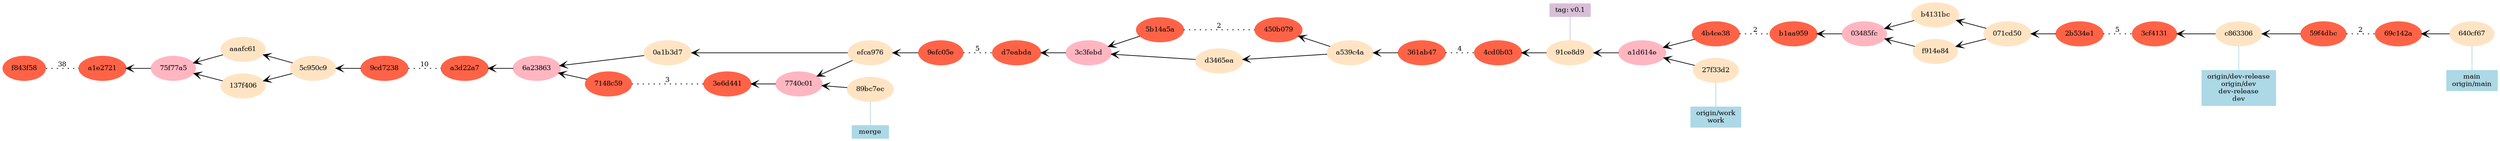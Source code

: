 digraph G {
   graph[rankdir="LR", fontsize=10.0, bgcolor="white"];
   node[shape=ellipse, fontsize=10.0, style="filled"];
   edge[weight=2, penwidth=1.0, fontsize=10.0, arrowtail="open", dir="back"];

   // label cnode, mnode and snodes
   "640cf67" [label="640cf67", color="bisque"];
   "69c142a" [label="69c142a", color="tomato"];
   "59f4dbc" [label="59f4dbc", color="tomato"];
   "c863306" [label="c863306", color="bisque"];
   "3cf4131" [label="3cf4131", color="tomato"];
   "2b534e1" [label="2b534e1", color="tomato"];
   "071cd50" [label="071cd50", color="bisque"];
   "b4131bc" [label="b4131bc", color="bisque"];
   "f914e84" [label="f914e84", color="bisque"];
   "03485fc" [label="03485fc", color="lightpink"];
   "b1aa959" [label="b1aa959", color="tomato"];
   "4b4ce38" [label="4b4ce38", color="tomato"];
   "27f33d2" [label="27f33d2", color="bisque"];
   "a1d614e" [label="a1d614e", color="lightpink"];
   "91ce8d9" [label="91ce8d9", color="bisque"];
   "4cd0b03" [label="4cd0b03", color="tomato"];
   "361ab47" [label="361ab47", color="tomato"];
   "a539c4a" [label="a539c4a", color="bisque"];
   "450b079" [label="450b079", color="tomato"];
   "5b14a5a" [label="5b14a5a", color="tomato"];
   "d3465ea" [label="d3465ea", color="bisque"];
   "3c3febd" [label="3c3febd", color="lightpink"];
   "d7eabda" [label="d7eabda", color="tomato"];
   "9efc05e" [label="9efc05e", color="tomato"];
   "efca976" [label="efca976", color="bisque"];
   "0a1b3d7" [label="0a1b3d7", color="bisque"];
   "89bc7ec" [label="89bc7ec", color="bisque"];
   "7740c01" [label="7740c01", color="lightpink"];
   "3e6d441" [label="3e6d441", color="tomato"];
   "7148c59" [label="7148c59", color="tomato"];
   "6a23863" [label="6a23863", color="lightpink"];
   "a3d22a7" [label="a3d22a7", color="tomato"];
   "9cd7238" [label="9cd7238", color="tomato"];
   "5c950c9" [label="5c950c9", color="bisque"];
   "aaafc61" [label="aaafc61", color="bisque"];
   "137f406" [label="137f406", color="bisque"];
   "75f77a5" [label="75f77a5", color="lightpink"];
   "a1e2721" [label="a1e2721", color="tomato"];
   "f843f58" [label="f843f58", color="tomato"];

   // edges
   "69c142a" -> "640cf67" ;
   "59f4dbc" -> "69c142a" [label="2", style=dotted, arrowhead="none", dir="none"];
   "c863306" -> "59f4dbc" ;
   "3cf4131" -> "c863306" ;
   "2b534e1" -> "3cf4131" [label="5", style=dotted, arrowhead="none", dir="none"];
   "071cd50" -> "2b534e1" ;
   "f914e84" -> "071cd50" ;
   "b4131bc" -> "071cd50" ;
   "03485fc" -> "b4131bc" ;
   "03485fc" -> "f914e84" ;
   "b1aa959" -> "03485fc" ;
   "4b4ce38" -> "b1aa959" [label="2", style=dotted, arrowhead="none", dir="none"];
   "a1d614e" -> "4b4ce38" ;
   "a1d614e" -> "27f33d2" ;
   "91ce8d9" -> "a1d614e" ;
   "4cd0b03" -> "91ce8d9" ;
   "361ab47" -> "4cd0b03" [label="4", style=dotted, arrowhead="none", dir="none"];
   "a539c4a" -> "361ab47" ;
   "d3465ea" -> "a539c4a" ;
   "450b079" -> "a539c4a" ;
   "5b14a5a" -> "450b079" [label="2", style=dotted, arrowhead="none", dir="none"];
   "3c3febd" -> "5b14a5a" ;
   "3c3febd" -> "d3465ea" ;
   "d7eabda" -> "3c3febd" ;
   "9efc05e" -> "d7eabda" [label="5", style=dotted, arrowhead="none", dir="none"];
   "efca976" -> "9efc05e" ;
   "0a1b3d7" -> "efca976" ;
   "7740c01" -> "efca976" ;
   "6a23863" -> "0a1b3d7" ;
   "7740c01" -> "89bc7ec" ;
   "3e6d441" -> "7740c01" ;
   "7148c59" -> "3e6d441" [label="3", style=dotted, arrowhead="none", dir="none"];
   "6a23863" -> "7148c59" ;
   "a3d22a7" -> "6a23863" ;
   "9cd7238" -> "a3d22a7" [label="10", style=dotted, arrowhead="none", dir="none"];
   "5c950c9" -> "9cd7238" ;
   "137f406" -> "5c950c9" ;
   "aaafc61" -> "5c950c9" ;
   "75f77a5" -> "aaafc61" ;
   "75f77a5" -> "137f406" ;
   "a1e2721" -> "75f77a5" ;
   "f843f58" -> "a1e2721" [label="38", style=dotted, arrowhead="none", dir="none"];

   // annotate branches and tags
   "bid-00000000" [label="main\norigin/main", color="lightblue", style=filled, shape=box, height=0.15];
   "640cf67" -> "bid-00000000" [arrowhead=normal, color="lightblue", dir=none];
   {rank=same; "640cf67"; "bid-00000000"};

   "bid-00000003" [label="origin/dev-release\norigin/dev\ndev-release\ndev", color="lightblue", style=filled, shape=box, height=0.15];
   "c863306" -> "bid-00000003" [arrowhead=normal, color="lightblue", dir=none];
   {rank=same; "c863306"; "bid-00000003"};

   "bid-00000015" [label="origin/work\nwork", color="lightblue", style=filled, shape=box, height=0.15];
   "27f33d2" -> "bid-00000015" [arrowhead=normal, color="lightblue", dir=none];
   {rank=same; "27f33d2"; "bid-00000015"};

   "tid-00000017" [label="tag: v0.1", color="thistle", style=filled, shape=box, height=0.15];
   "tid-00000017" -> "91ce8d9" [arrowhead=normal, color="thistle", dir=none];
   {rank=same; "91ce8d9"; "tid-00000017"};

   "bid-00000034" [label="merge", color="lightblue", style=filled, shape=box, height=0.15];
   "89bc7ec" -> "bid-00000034" [arrowhead=normal, color="lightblue", dir=none];
   {rank=same; "89bc7ec"; "bid-00000034"};
}
// summary:num_graph_commit_nodes 15
// summary:num_graph_merge_nodes 6
// summary:num_graph_squash_nodes 18
// summary:total_commits 92
// summary:total_graph_commit_nodes 39

